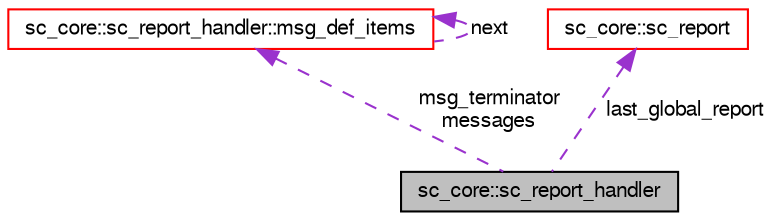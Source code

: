 digraph G
{
  edge [fontname="FreeSans",fontsize="10",labelfontname="FreeSans",labelfontsize="10"];
  node [fontname="FreeSans",fontsize="10",shape=record];
  Node1 [label="sc_core::sc_report_handler",height=0.2,width=0.4,color="black", fillcolor="grey75", style="filled" fontcolor="black"];
  Node2 -> Node1 [dir=back,color="darkorchid3",fontsize="10",style="dashed",label="msg_terminator\nmessages",fontname="FreeSans"];
  Node2 [label="sc_core::sc_report_handler::msg_def_items",height=0.2,width=0.4,color="red", fillcolor="white", style="filled",URL="$a00012.html"];
  Node2 -> Node2 [dir=back,color="darkorchid3",fontsize="10",style="dashed",label="next",fontname="FreeSans"];
  Node3 -> Node1 [dir=back,color="darkorchid3",fontsize="10",style="dashed",label="last_global_report",fontname="FreeSans"];
  Node3 [label="sc_core::sc_report",height=0.2,width=0.4,color="red", fillcolor="white", style="filled",URL="$a00173.html"];
}

